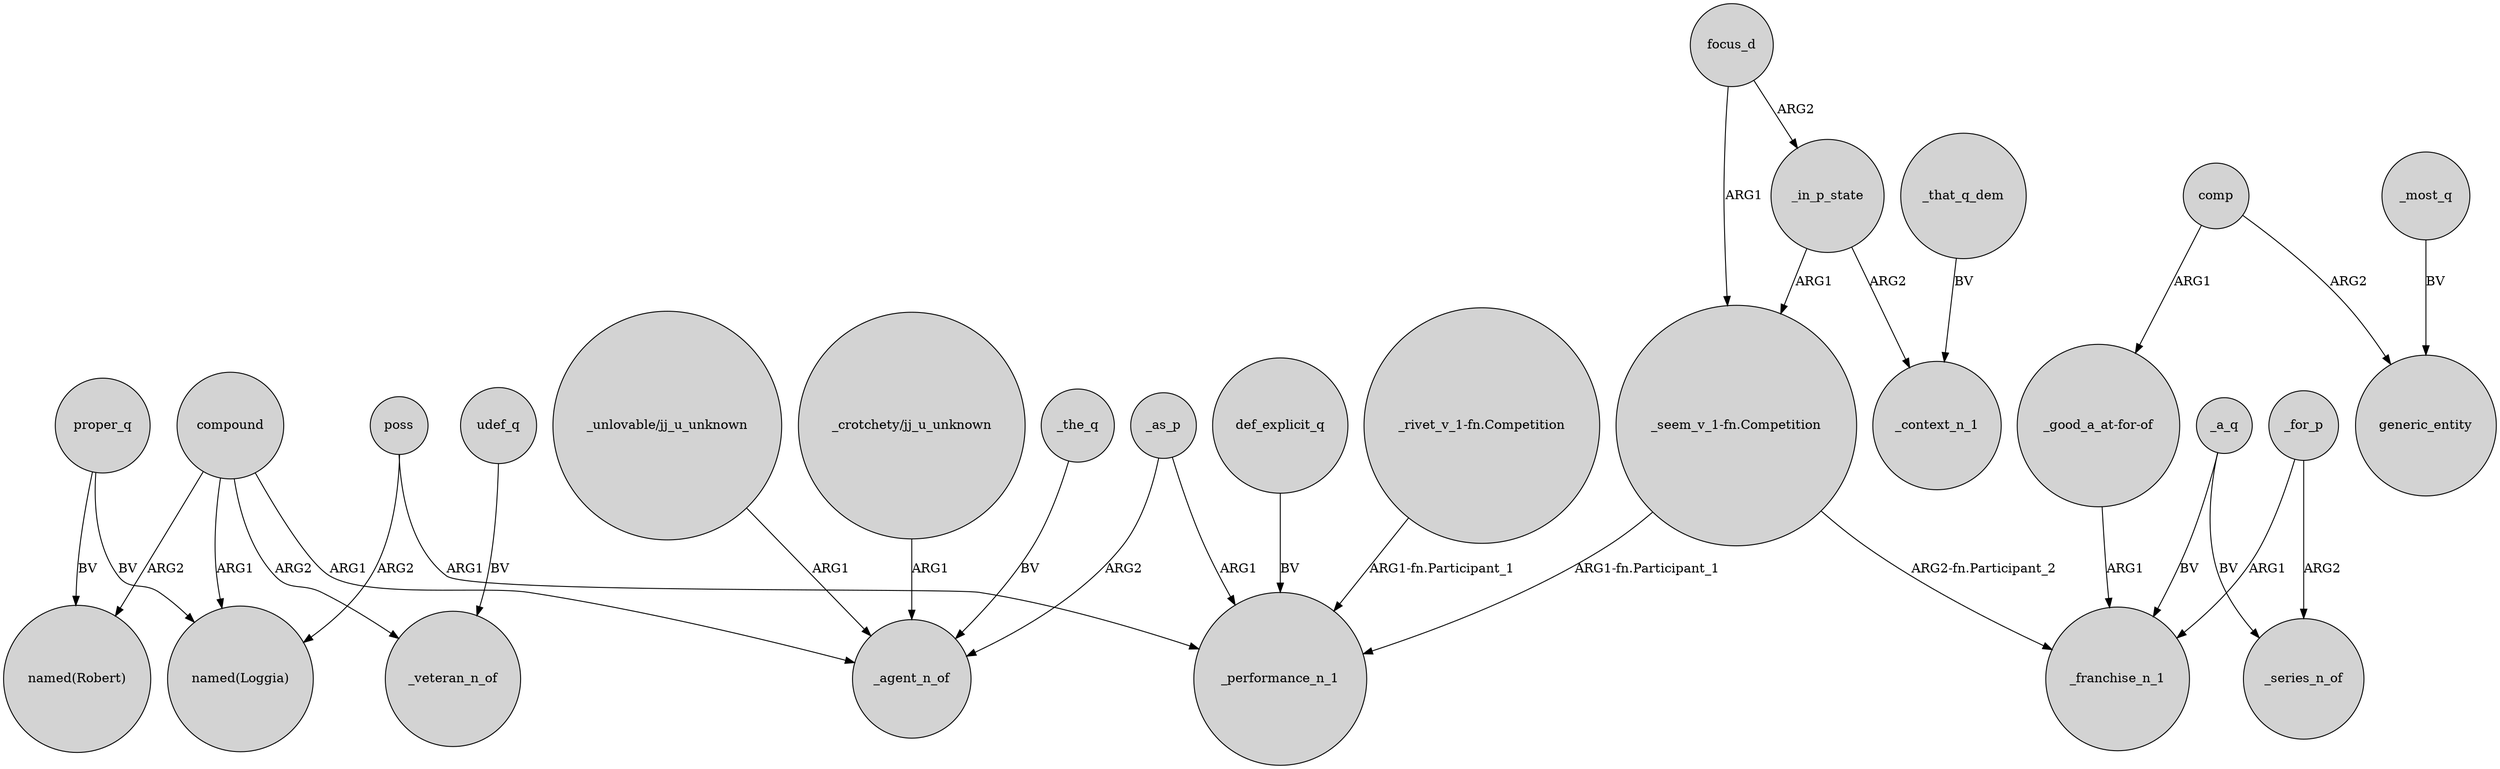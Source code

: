 digraph {
	node [shape=circle style=filled]
	focus_d -> _in_p_state [label=ARG2]
	_in_p_state -> "_seem_v_1-fn.Competition" [label=ARG1]
	_for_p -> _series_n_of [label=ARG2]
	"_crotchety/jj_u_unknown" -> _agent_n_of [label=ARG1]
	udef_q -> _veteran_n_of [label=BV]
	focus_d -> "_seem_v_1-fn.Competition" [label=ARG1]
	comp -> generic_entity [label=ARG2]
	_a_q -> _series_n_of [label=BV]
	_the_q -> _agent_n_of [label=BV]
	"_seem_v_1-fn.Competition" -> _performance_n_1 [label="ARG1-fn.Participant_1"]
	_that_q_dem -> _context_n_1 [label=BV]
	compound -> "named(Robert)" [label=ARG2]
	poss -> "named(Loggia)" [label=ARG2]
	def_explicit_q -> _performance_n_1 [label=BV]
	"_unlovable/jj_u_unknown" -> _agent_n_of [label=ARG1]
	compound -> _veteran_n_of [label=ARG2]
	compound -> _agent_n_of [label=ARG1]
	poss -> _performance_n_1 [label=ARG1]
	compound -> "named(Loggia)" [label=ARG1]
	_as_p -> _performance_n_1 [label=ARG1]
	proper_q -> "named(Robert)" [label=BV]
	"_seem_v_1-fn.Competition" -> _franchise_n_1 [label="ARG2-fn.Participant_2"]
	_a_q -> _franchise_n_1 [label=BV]
	_for_p -> _franchise_n_1 [label=ARG1]
	"_rivet_v_1-fn.Competition" -> _performance_n_1 [label="ARG1-fn.Participant_1"]
	_most_q -> generic_entity [label=BV]
	comp -> "_good_a_at-for-of" [label=ARG1]
	_as_p -> _agent_n_of [label=ARG2]
	proper_q -> "named(Loggia)" [label=BV]
	"_good_a_at-for-of" -> _franchise_n_1 [label=ARG1]
	_in_p_state -> _context_n_1 [label=ARG2]
}
